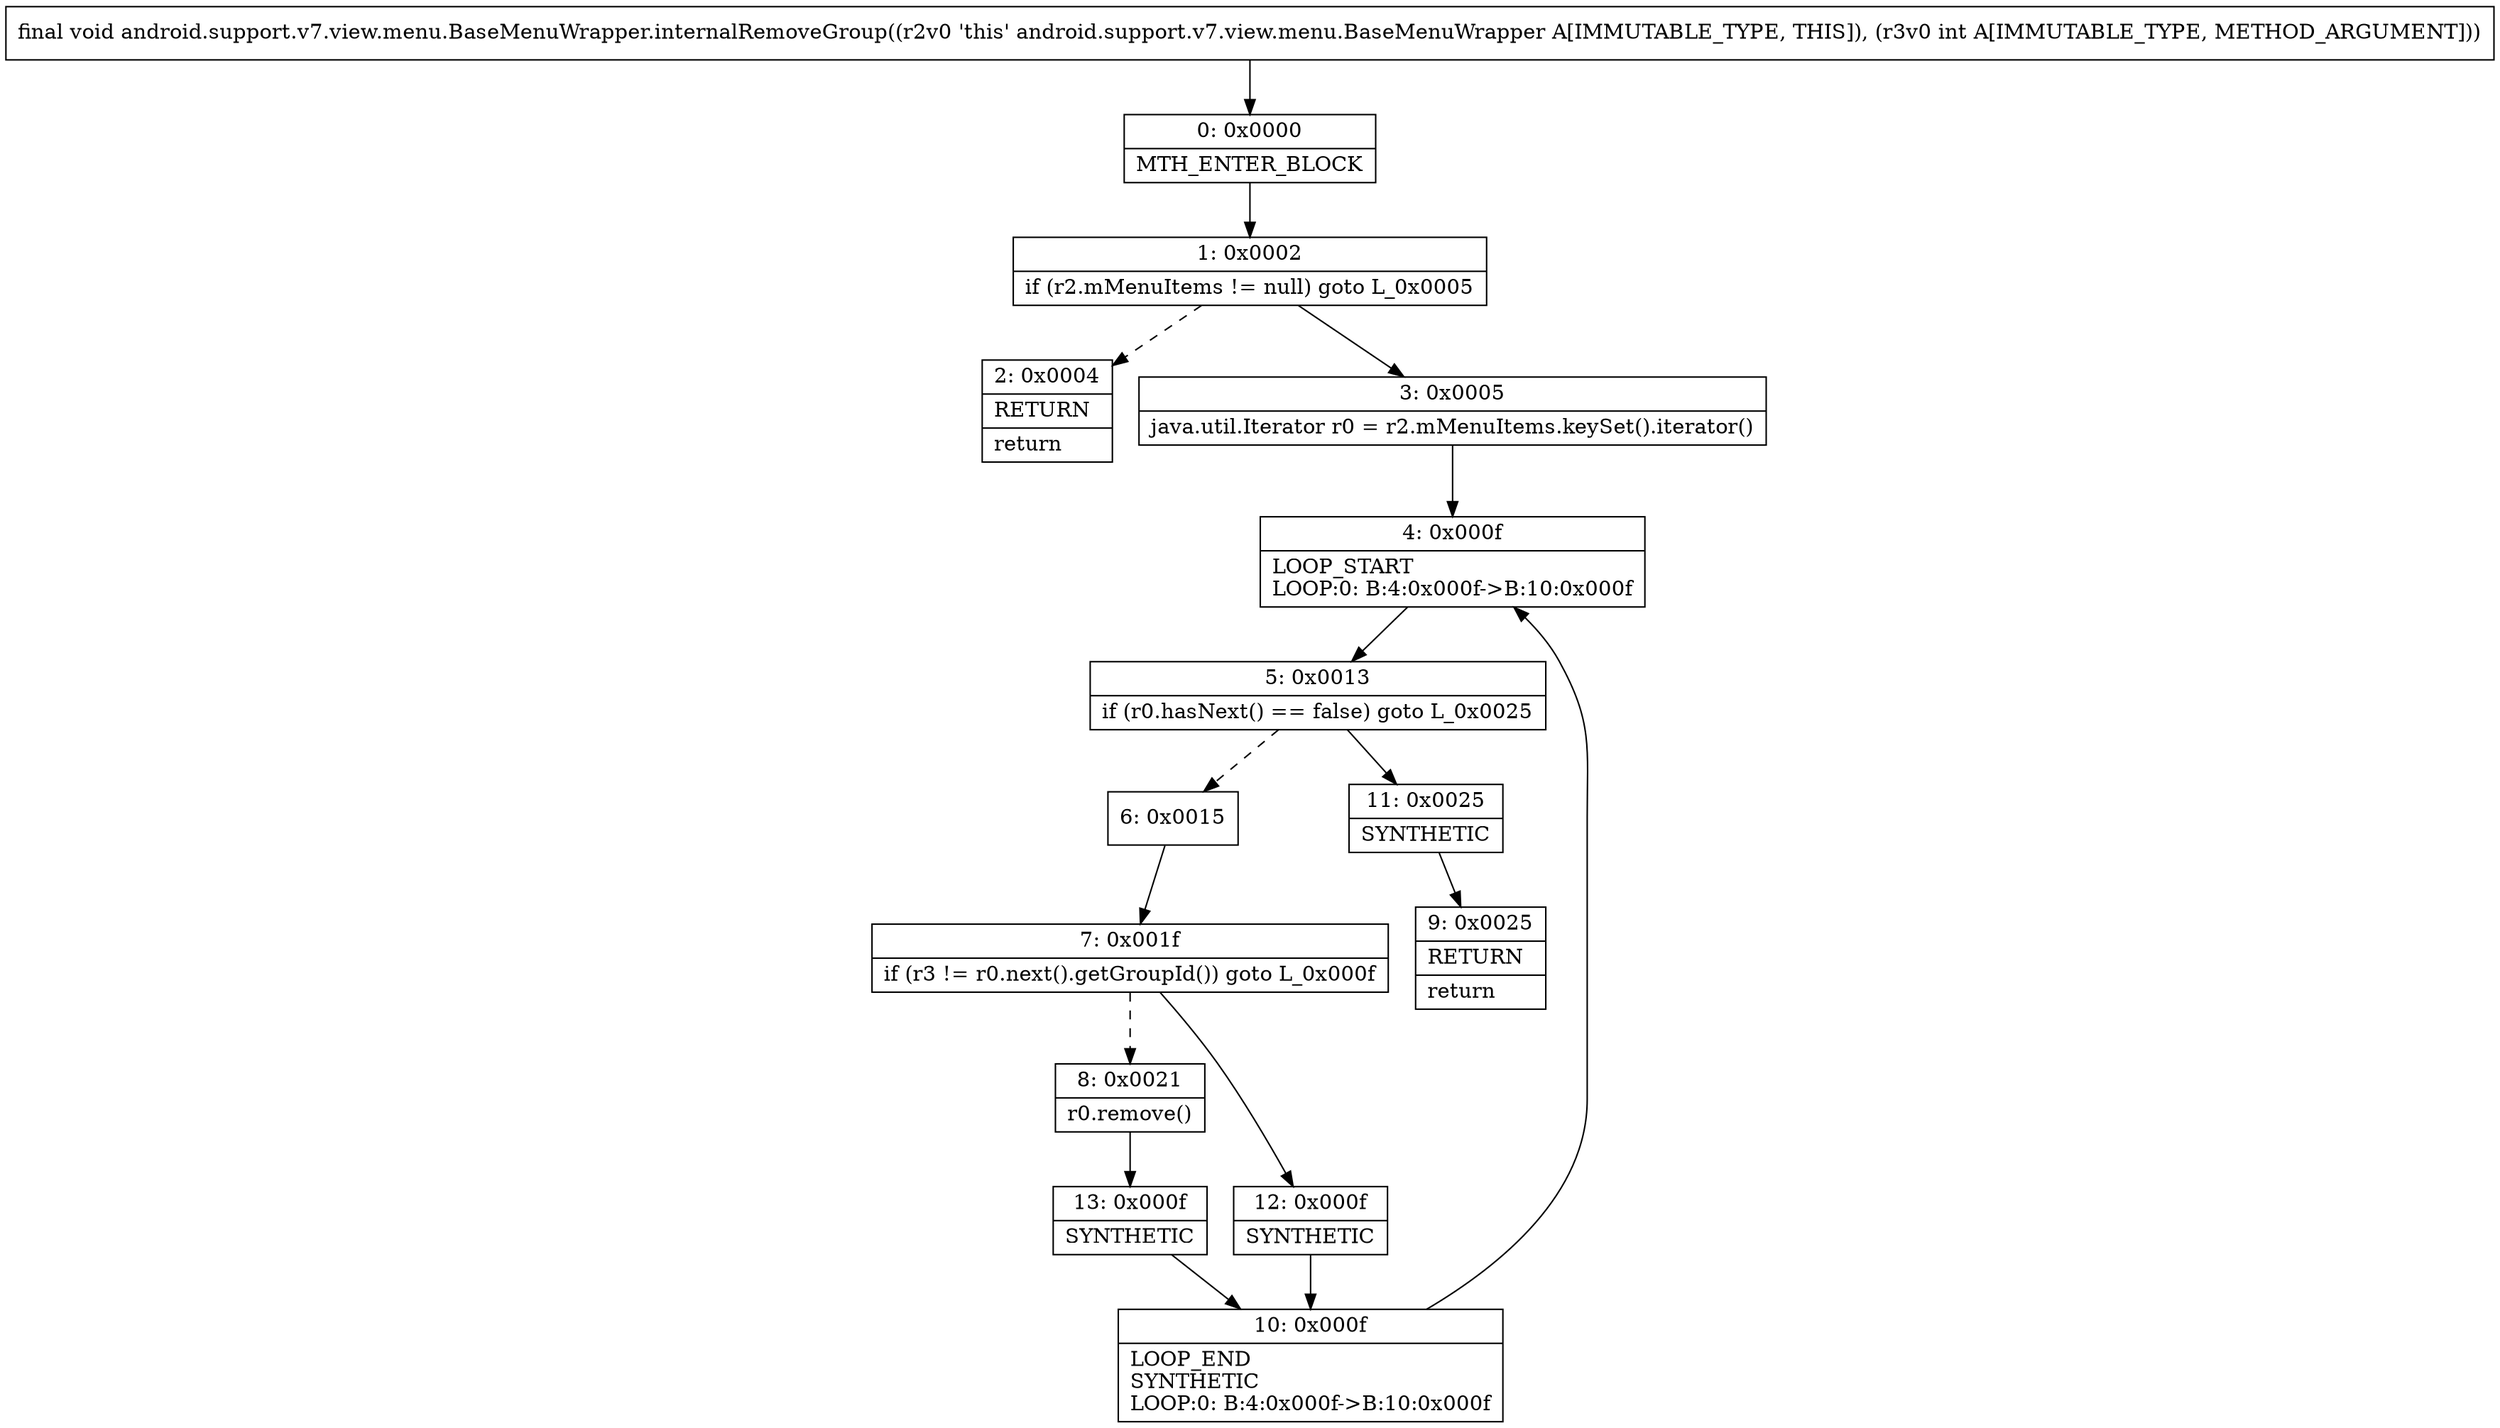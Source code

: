 digraph "CFG forandroid.support.v7.view.menu.BaseMenuWrapper.internalRemoveGroup(I)V" {
Node_0 [shape=record,label="{0\:\ 0x0000|MTH_ENTER_BLOCK\l}"];
Node_1 [shape=record,label="{1\:\ 0x0002|if (r2.mMenuItems != null) goto L_0x0005\l}"];
Node_2 [shape=record,label="{2\:\ 0x0004|RETURN\l|return\l}"];
Node_3 [shape=record,label="{3\:\ 0x0005|java.util.Iterator r0 = r2.mMenuItems.keySet().iterator()\l}"];
Node_4 [shape=record,label="{4\:\ 0x000f|LOOP_START\lLOOP:0: B:4:0x000f\-\>B:10:0x000f\l}"];
Node_5 [shape=record,label="{5\:\ 0x0013|if (r0.hasNext() == false) goto L_0x0025\l}"];
Node_6 [shape=record,label="{6\:\ 0x0015}"];
Node_7 [shape=record,label="{7\:\ 0x001f|if (r3 != r0.next().getGroupId()) goto L_0x000f\l}"];
Node_8 [shape=record,label="{8\:\ 0x0021|r0.remove()\l}"];
Node_9 [shape=record,label="{9\:\ 0x0025|RETURN\l|return\l}"];
Node_10 [shape=record,label="{10\:\ 0x000f|LOOP_END\lSYNTHETIC\lLOOP:0: B:4:0x000f\-\>B:10:0x000f\l}"];
Node_11 [shape=record,label="{11\:\ 0x0025|SYNTHETIC\l}"];
Node_12 [shape=record,label="{12\:\ 0x000f|SYNTHETIC\l}"];
Node_13 [shape=record,label="{13\:\ 0x000f|SYNTHETIC\l}"];
MethodNode[shape=record,label="{final void android.support.v7.view.menu.BaseMenuWrapper.internalRemoveGroup((r2v0 'this' android.support.v7.view.menu.BaseMenuWrapper A[IMMUTABLE_TYPE, THIS]), (r3v0 int A[IMMUTABLE_TYPE, METHOD_ARGUMENT])) }"];
MethodNode -> Node_0;
Node_0 -> Node_1;
Node_1 -> Node_2[style=dashed];
Node_1 -> Node_3;
Node_3 -> Node_4;
Node_4 -> Node_5;
Node_5 -> Node_6[style=dashed];
Node_5 -> Node_11;
Node_6 -> Node_7;
Node_7 -> Node_8[style=dashed];
Node_7 -> Node_12;
Node_8 -> Node_13;
Node_10 -> Node_4;
Node_11 -> Node_9;
Node_12 -> Node_10;
Node_13 -> Node_10;
}


